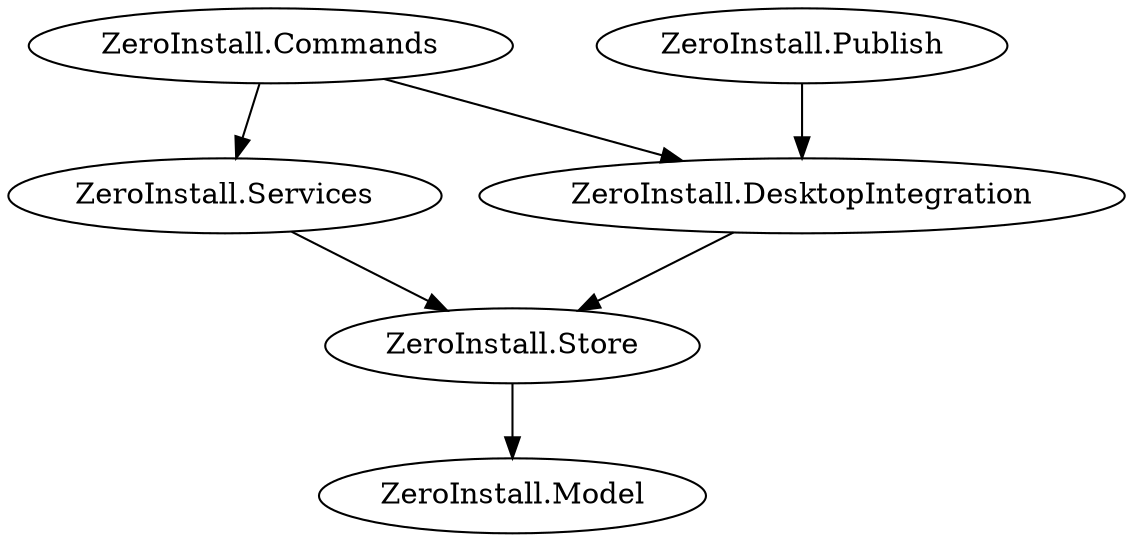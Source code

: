 digraph {
    commands [label="ZeroInstall.Commands"];
    publish [label="ZeroInstall.Publish"];
    services [label="ZeroInstall.Services"];
    desktop_integration [label="ZeroInstall.DesktopIntegration"];
    store [label="ZeroInstall.Store"];
    model [label="ZeroInstall.Model"];

    commands -> {services desktop_integration};
    publish -> desktop_integration;
    services -> store;
    desktop_integration -> store;
    store -> model;
}
